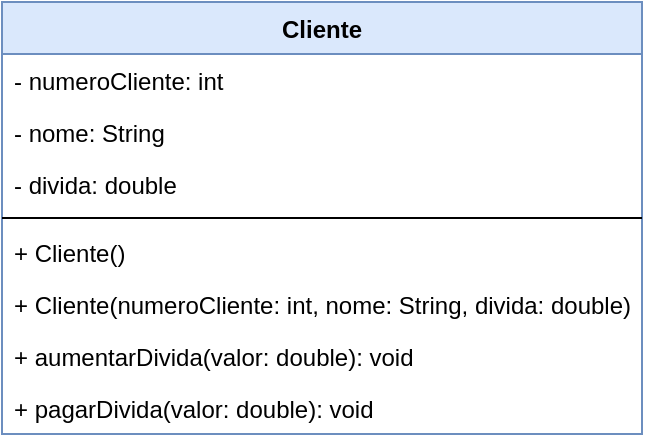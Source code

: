 <mxfile version="18.0.2" type="device"><diagram id="ryxxc-rN5XVyGMGNre4i" name="Page-1"><mxGraphModel dx="496" dy="280" grid="1" gridSize="10" guides="1" tooltips="1" connect="1" arrows="1" fold="1" page="1" pageScale="1" pageWidth="827" pageHeight="1169" math="0" shadow="0"><root><mxCell id="0"/><mxCell id="1" parent="0"/><mxCell id="fwvoojb9kMgh5V_ajnEF-1" value="Cliente" style="swimlane;fontStyle=1;align=center;verticalAlign=top;childLayout=stackLayout;horizontal=1;startSize=26;horizontalStack=0;resizeParent=1;resizeParentMax=0;resizeLast=0;collapsible=1;marginBottom=0;fillColor=#dae8fc;strokeColor=#6c8ebf;" vertex="1" parent="1"><mxGeometry x="40" y="40" width="320" height="216" as="geometry"/></mxCell><mxCell id="fwvoojb9kMgh5V_ajnEF-5" value="- numeroCliente: int" style="text;strokeColor=none;fillColor=none;align=left;verticalAlign=top;spacingLeft=4;spacingRight=4;overflow=hidden;rotatable=0;points=[[0,0.5],[1,0.5]];portConstraint=eastwest;" vertex="1" parent="fwvoojb9kMgh5V_ajnEF-1"><mxGeometry y="26" width="320" height="26" as="geometry"/></mxCell><mxCell id="fwvoojb9kMgh5V_ajnEF-6" value="- nome: String" style="text;strokeColor=none;fillColor=none;align=left;verticalAlign=top;spacingLeft=4;spacingRight=4;overflow=hidden;rotatable=0;points=[[0,0.5],[1,0.5]];portConstraint=eastwest;" vertex="1" parent="fwvoojb9kMgh5V_ajnEF-1"><mxGeometry y="52" width="320" height="26" as="geometry"/></mxCell><mxCell id="fwvoojb9kMgh5V_ajnEF-7" value="- divida: double" style="text;strokeColor=none;fillColor=none;align=left;verticalAlign=top;spacingLeft=4;spacingRight=4;overflow=hidden;rotatable=0;points=[[0,0.5],[1,0.5]];portConstraint=eastwest;" vertex="1" parent="fwvoojb9kMgh5V_ajnEF-1"><mxGeometry y="78" width="320" height="26" as="geometry"/></mxCell><mxCell id="fwvoojb9kMgh5V_ajnEF-3" value="" style="line;strokeWidth=1;fillColor=none;align=left;verticalAlign=middle;spacingTop=-1;spacingLeft=3;spacingRight=3;rotatable=0;labelPosition=right;points=[];portConstraint=eastwest;" vertex="1" parent="fwvoojb9kMgh5V_ajnEF-1"><mxGeometry y="104" width="320" height="8" as="geometry"/></mxCell><mxCell id="fwvoojb9kMgh5V_ajnEF-4" value="+ Cliente()" style="text;strokeColor=none;fillColor=none;align=left;verticalAlign=top;spacingLeft=4;spacingRight=4;overflow=hidden;rotatable=0;points=[[0,0.5],[1,0.5]];portConstraint=eastwest;" vertex="1" parent="fwvoojb9kMgh5V_ajnEF-1"><mxGeometry y="112" width="320" height="26" as="geometry"/></mxCell><mxCell id="fwvoojb9kMgh5V_ajnEF-8" value="+ Cliente(numeroCliente: int, nome: String, divida: double)" style="text;strokeColor=none;fillColor=none;align=left;verticalAlign=top;spacingLeft=4;spacingRight=4;overflow=hidden;rotatable=0;points=[[0,0.5],[1,0.5]];portConstraint=eastwest;" vertex="1" parent="fwvoojb9kMgh5V_ajnEF-1"><mxGeometry y="138" width="320" height="26" as="geometry"/></mxCell><mxCell id="fwvoojb9kMgh5V_ajnEF-9" value="+ aumentarDivida(valor: double): void" style="text;strokeColor=none;fillColor=none;align=left;verticalAlign=top;spacingLeft=4;spacingRight=4;overflow=hidden;rotatable=0;points=[[0,0.5],[1,0.5]];portConstraint=eastwest;" vertex="1" parent="fwvoojb9kMgh5V_ajnEF-1"><mxGeometry y="164" width="320" height="26" as="geometry"/></mxCell><mxCell id="fwvoojb9kMgh5V_ajnEF-11" value="+ pagarDivida(valor: double): void" style="text;strokeColor=none;fillColor=none;align=left;verticalAlign=top;spacingLeft=4;spacingRight=4;overflow=hidden;rotatable=0;points=[[0,0.5],[1,0.5]];portConstraint=eastwest;" vertex="1" parent="fwvoojb9kMgh5V_ajnEF-1"><mxGeometry y="190" width="320" height="26" as="geometry"/></mxCell></root></mxGraphModel></diagram></mxfile>